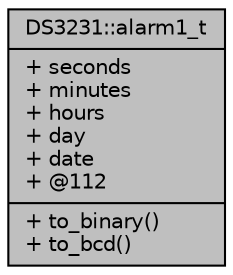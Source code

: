 digraph "DS3231::alarm1_t"
{
  edge [fontname="Helvetica",fontsize="10",labelfontname="Helvetica",labelfontsize="10"];
  node [fontname="Helvetica",fontsize="10",shape=record];
  Node1 [label="{DS3231::alarm1_t\n|+ seconds\l+ minutes\l+ hours\l+ day\l+ date\l+ @112\l|+ to_binary()\l+ to_bcd()\l}",height=0.2,width=0.4,color="black", fillcolor="grey75", style="filled", fontcolor="black"];
}
